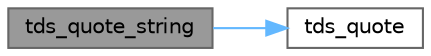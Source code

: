 digraph "tds_quote_string"
{
 // LATEX_PDF_SIZE
  bgcolor="transparent";
  edge [fontname=Helvetica,fontsize=10,labelfontname=Helvetica,labelfontsize=10];
  node [fontname=Helvetica,fontsize=10,shape=box,height=0.2,width=0.4];
  rankdir="LR";
  Node1 [id="Node000001",label="tds_quote_string",height=0.2,width=0.4,color="gray40", fillcolor="grey60", style="filled", fontcolor="black",tooltip="Quote a string."];
  Node1 -> Node2 [id="edge1_Node000001_Node000002",color="steelblue1",style="solid",tooltip=" "];
  Node2 [id="Node000002",label="tds_quote",height=0.2,width=0.4,color="grey40", fillcolor="white", style="filled",URL="$a00578.html#gaa4cb9266a930adc1f1e0f607f7d6edb5",tooltip="Quote a string properly."];
}
